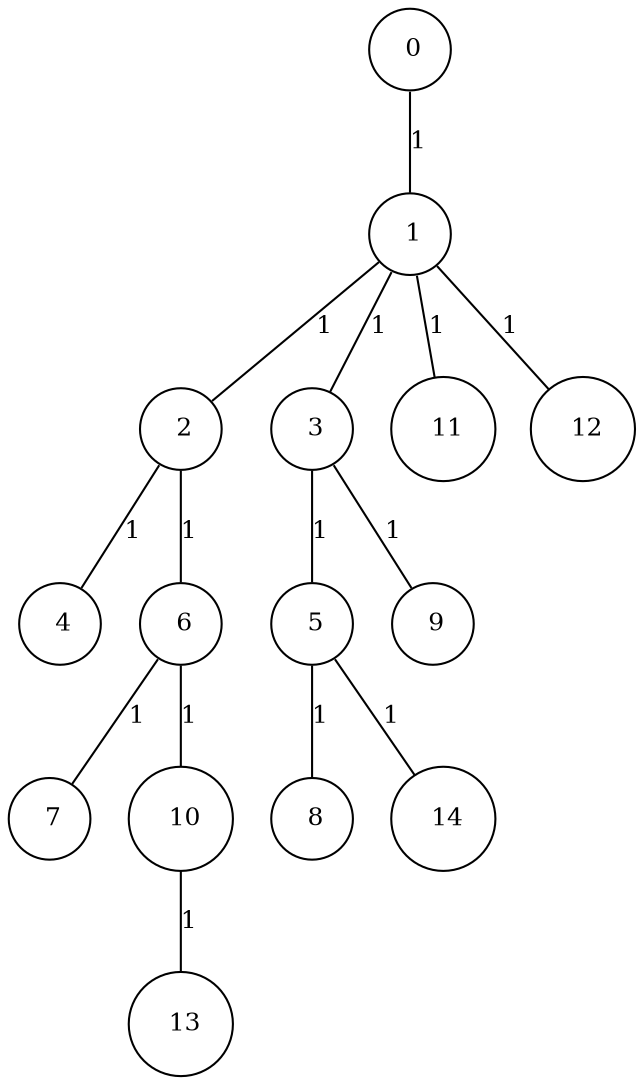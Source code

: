 graph G {
size="8.5,11;"
ratio = "expand;"
fixedsize="true;"
overlap="scale;"
node[shape=circle,width=.12,hight=.12,fontsize=12]
edge[fontsize=12]

0[label=" 0" color=black, pos="0.51108187,0.91662438!"];
1[label=" 1" color=black, pos="1.8458271,1.4442921!"];
2[label=" 2" color=black, pos="2.9481031,1.1314058!"];
3[label=" 3" color=black, pos="2.4652235,2.3728749!"];
4[label=" 4" color=black, pos="1.3221739,1.7599576!"];
5[label=" 5" color=black, pos="2.1390546,1.4545085!"];
6[label=" 6" color=black, pos="2.9297349,2.5534213!"];
7[label=" 7" color=black, pos="2.5365934,1.2524486!"];
8[label=" 8" color=black, pos="0.784459,0.39645673!"];
9[label=" 9" color=black, pos="0.95064296,2.4617043!"];
10[label=" 10" color=black, pos="2.73587,0.52784643!"];
11[label=" 11" color=black, pos="0.34591487,1.1111206!"];
12[label=" 12" color=black, pos="0.80015787,2.6756364!"];
13[label=" 13" color=black, pos="2.518405,1.2121528!"];
14[label=" 14" color=black, pos="2.5381764,0.63691434!"];
0--1[label="1"]
1--2[label="1"]
1--3[label="1"]
1--11[label="1"]
1--12[label="1"]
2--4[label="1"]
2--6[label="1"]
3--5[label="1"]
3--9[label="1"]
5--8[label="1"]
5--14[label="1"]
6--7[label="1"]
6--10[label="1"]
10--13[label="1"]

}
